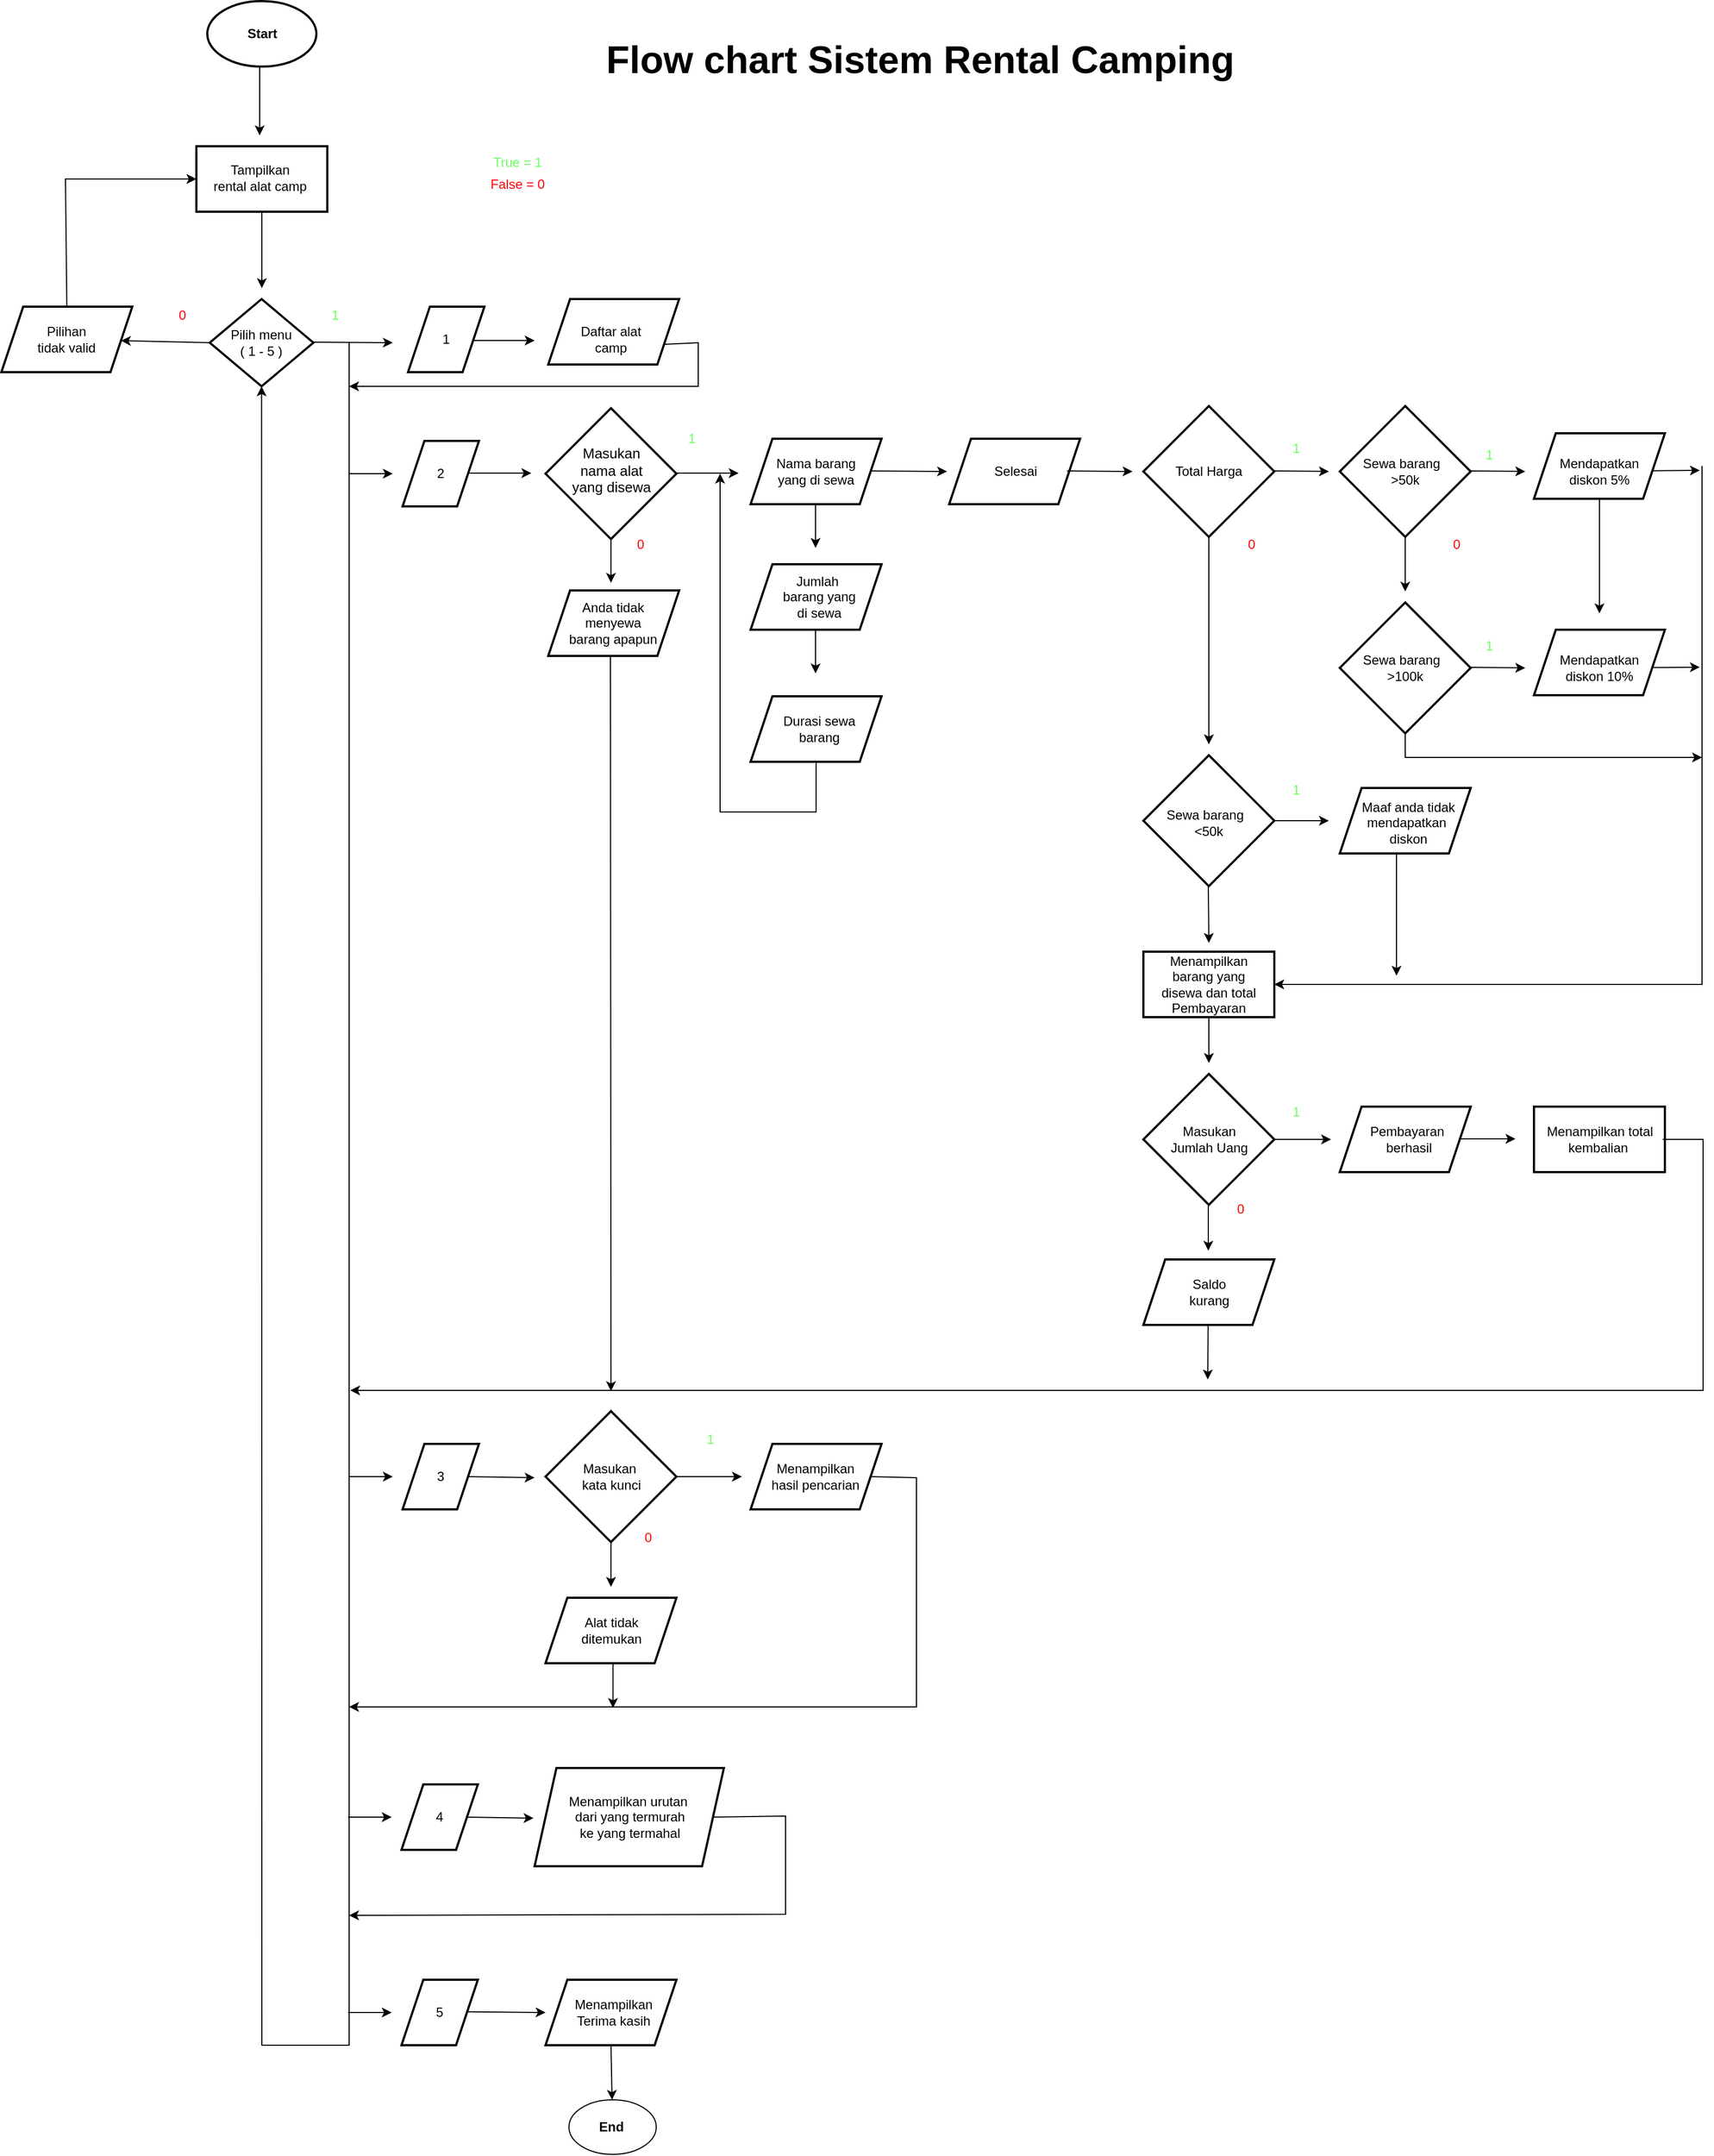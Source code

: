 <mxfile version="26.0.11">
  <diagram id="3gZGhLJM1-rLd-7y75xV" name="Halaman-1">
    <mxGraphModel dx="3176" dy="1968" grid="1" gridSize="10" guides="1" tooltips="1" connect="1" arrows="1" fold="1" page="1" pageScale="1" pageWidth="827" pageHeight="1169" math="0" shadow="0">
      <root>
        <mxCell id="0" />
        <mxCell id="1" parent="0" />
        <mxCell id="Obp_8akXt6wYcbRXopSG-116" value="" style="whiteSpace=wrap;html=1;strokeWidth=2;" parent="1" vertex="1">
          <mxGeometry x="220" y="180" width="120" height="60" as="geometry" />
        </mxCell>
        <mxCell id="Obp_8akXt6wYcbRXopSG-22" value="" style="shape=parallelogram;perimeter=parallelogramPerimeter;whiteSpace=wrap;html=1;fixedSize=1;strokeWidth=2;" parent="1" vertex="1">
          <mxGeometry x="41.25" y="327" width="120" height="60" as="geometry" />
        </mxCell>
        <mxCell id="Obp_8akXt6wYcbRXopSG-5" value="" style="strokeWidth=2;html=1;shape=mxgraph.flowchart.start_1;whiteSpace=wrap;" parent="1" vertex="1">
          <mxGeometry x="230" y="47" width="100" height="60" as="geometry" />
        </mxCell>
        <mxCell id="Obp_8akXt6wYcbRXopSG-9" value="Start" style="text;align=center;fontStyle=1;verticalAlign=middle;spacingLeft=3;spacingRight=3;strokeColor=none;rotatable=0;points=[[0,0.5],[1,0.5]];portConstraint=eastwest;html=1;" parent="1" vertex="1">
          <mxGeometry x="240" y="64" width="80" height="26" as="geometry" />
        </mxCell>
        <mxCell id="Obp_8akXt6wYcbRXopSG-3" value="Tampilkan rental alat camp" style="text;html=1;align=center;verticalAlign=middle;whiteSpace=wrap;rounded=0;" parent="1" vertex="1">
          <mxGeometry x="234" y="194" width="89" height="30" as="geometry" />
        </mxCell>
        <mxCell id="Obp_8akXt6wYcbRXopSG-13" value="Pilih menu&lt;div&gt;( 1 - 5 )&lt;/div&gt;" style="rhombus;whiteSpace=wrap;html=1;strokeWidth=2;" parent="1" vertex="1">
          <mxGeometry x="232.25" y="320" width="95" height="80" as="geometry" />
        </mxCell>
        <mxCell id="Obp_8akXt6wYcbRXopSG-21" value="Pilihan tidak valid" style="text;html=1;align=center;verticalAlign=middle;whiteSpace=wrap;rounded=0;" parent="1" vertex="1">
          <mxGeometry x="71.25" y="342" width="60" height="30" as="geometry" />
        </mxCell>
        <mxCell id="Obp_8akXt6wYcbRXopSG-24" value="" style="shape=parallelogram;perimeter=parallelogramPerimeter;whiteSpace=wrap;html=1;fixedSize=1;strokeWidth=2;" parent="1" vertex="1">
          <mxGeometry x="414" y="327" width="70" height="60" as="geometry" />
        </mxCell>
        <mxCell id="Obp_8akXt6wYcbRXopSG-25" value="" style="endArrow=classic;html=1;rounded=0;" parent="1" edge="1">
          <mxGeometry width="50" height="50" relative="1" as="geometry">
            <mxPoint x="280" y="240" as="sourcePoint" />
            <mxPoint x="280" y="310" as="targetPoint" />
          </mxGeometry>
        </mxCell>
        <mxCell id="Obp_8akXt6wYcbRXopSG-26" value="" style="endArrow=classic;html=1;rounded=0;exitX=1;exitY=0.5;exitDx=0;exitDy=0;" parent="1" edge="1">
          <mxGeometry width="50" height="50" relative="1" as="geometry">
            <mxPoint x="473" y="358" as="sourcePoint" />
            <mxPoint x="530" y="358" as="targetPoint" />
          </mxGeometry>
        </mxCell>
        <mxCell id="Obp_8akXt6wYcbRXopSG-27" value="" style="endArrow=classic;html=1;rounded=0;exitX=0;exitY=0.5;exitDx=0;exitDy=0;" parent="1" source="Obp_8akXt6wYcbRXopSG-13" target="Obp_8akXt6wYcbRXopSG-22" edge="1">
          <mxGeometry width="50" height="50" relative="1" as="geometry">
            <mxPoint x="320" y="280" as="sourcePoint" />
            <mxPoint x="370" y="230" as="targetPoint" />
          </mxGeometry>
        </mxCell>
        <mxCell id="Obp_8akXt6wYcbRXopSG-28" value="1" style="text;html=1;align=center;verticalAlign=middle;whiteSpace=wrap;rounded=0;" parent="1" vertex="1">
          <mxGeometry x="419" y="342" width="60" height="30" as="geometry" />
        </mxCell>
        <mxCell id="Obp_8akXt6wYcbRXopSG-30" value="" style="shape=parallelogram;perimeter=parallelogramPerimeter;whiteSpace=wrap;html=1;fixedSize=1;strokeWidth=2;" parent="1" vertex="1">
          <mxGeometry x="542.5" y="320" width="120" height="60" as="geometry" />
        </mxCell>
        <mxCell id="Obp_8akXt6wYcbRXopSG-33" value="Daftar alat camp" style="text;html=1;align=center;verticalAlign=middle;whiteSpace=wrap;rounded=0;" parent="1" vertex="1">
          <mxGeometry x="570" y="342" width="60" height="30" as="geometry" />
        </mxCell>
        <mxCell id="Obp_8akXt6wYcbRXopSG-34" value="" style="endArrow=classic;html=1;rounded=0;" parent="1" edge="1">
          <mxGeometry width="50" height="50" relative="1" as="geometry">
            <mxPoint x="360" y="480" as="sourcePoint" />
            <mxPoint x="400" y="480" as="targetPoint" />
            <Array as="points">
              <mxPoint x="360" y="480" />
            </Array>
          </mxGeometry>
        </mxCell>
        <mxCell id="Obp_8akXt6wYcbRXopSG-48" value="2" style="shape=parallelogram;perimeter=parallelogramPerimeter;whiteSpace=wrap;html=1;fixedSize=1;strokeWidth=2;" parent="1" vertex="1">
          <mxGeometry x="409" y="450" width="70" height="60" as="geometry" />
        </mxCell>
        <mxCell id="Obp_8akXt6wYcbRXopSG-50" value="" style="endArrow=classic;html=1;rounded=0;exitX=1;exitY=0.5;exitDx=0;exitDy=0;" parent="1" edge="1">
          <mxGeometry width="50" height="50" relative="1" as="geometry">
            <mxPoint x="470" y="479.5" as="sourcePoint" />
            <mxPoint x="527" y="479.5" as="targetPoint" />
          </mxGeometry>
        </mxCell>
        <mxCell id="Obp_8akXt6wYcbRXopSG-52" value="&lt;p&gt;&lt;br&gt;&lt;/p&gt;" style="strokeWidth=2;html=1;shape=mxgraph.flowchart.decision;whiteSpace=wrap;" parent="1" vertex="1">
          <mxGeometry x="540" y="420" width="120" height="120" as="geometry" />
        </mxCell>
        <mxCell id="Obp_8akXt6wYcbRXopSG-53" value="&lt;span style=&quot;font-size: 13px;&quot;&gt;Masukan nama alat yang disewa&lt;/span&gt;" style="text;html=1;align=center;verticalAlign=middle;whiteSpace=wrap;rounded=0;" parent="1" vertex="1">
          <mxGeometry x="557.5" y="472" width="85" height="10" as="geometry" />
        </mxCell>
        <mxCell id="Obp_8akXt6wYcbRXopSG-54" style="edgeStyle=none;rounded=0;orthogonalLoop=1;jettySize=auto;html=1;exitX=0.5;exitY=0;exitDx=0;exitDy=0;" parent="1" source="Obp_8akXt6wYcbRXopSG-53" target="Obp_8akXt6wYcbRXopSG-53" edge="1">
          <mxGeometry relative="1" as="geometry" />
        </mxCell>
        <mxCell id="Obp_8akXt6wYcbRXopSG-55" style="edgeStyle=none;rounded=0;orthogonalLoop=1;jettySize=auto;html=1;exitX=0.5;exitY=1;exitDx=0;exitDy=0;" parent="1" source="Obp_8akXt6wYcbRXopSG-53" target="Obp_8akXt6wYcbRXopSG-53" edge="1">
          <mxGeometry relative="1" as="geometry" />
        </mxCell>
        <mxCell id="Obp_8akXt6wYcbRXopSG-56" value="" style="shape=parallelogram;perimeter=parallelogramPerimeter;whiteSpace=wrap;html=1;fixedSize=1;strokeWidth=2;" parent="1" vertex="1">
          <mxGeometry x="542.5" y="587" width="120" height="60" as="geometry" />
        </mxCell>
        <mxCell id="Obp_8akXt6wYcbRXopSG-57" value="" style="endArrow=classic;html=1;rounded=0;exitX=1;exitY=0.5;exitDx=0;exitDy=0;" parent="1" edge="1">
          <mxGeometry width="50" height="50" relative="1" as="geometry">
            <mxPoint x="660" y="479.5" as="sourcePoint" />
            <mxPoint x="717" y="479.5" as="targetPoint" />
          </mxGeometry>
        </mxCell>
        <mxCell id="Obp_8akXt6wYcbRXopSG-58" value="Anda tidak menyewa barang apapun" style="text;html=1;align=center;verticalAlign=middle;whiteSpace=wrap;rounded=0;" parent="1" vertex="1">
          <mxGeometry x="556.5" y="602" width="90" height="30" as="geometry" />
        </mxCell>
        <mxCell id="Obp_8akXt6wYcbRXopSG-59" value="" style="shape=parallelogram;perimeter=parallelogramPerimeter;whiteSpace=wrap;html=1;fixedSize=1;strokeWidth=2;" parent="1" vertex="1">
          <mxGeometry x="728" y="448" width="120" height="60" as="geometry" />
        </mxCell>
        <mxCell id="Obp_8akXt6wYcbRXopSG-60" value="" style="shape=parallelogram;perimeter=parallelogramPerimeter;whiteSpace=wrap;html=1;fixedSize=1;strokeWidth=2;" parent="1" vertex="1">
          <mxGeometry x="728" y="563" width="120" height="60" as="geometry" />
        </mxCell>
        <mxCell id="Obp_8akXt6wYcbRXopSG-61" value="" style="shape=parallelogram;perimeter=parallelogramPerimeter;whiteSpace=wrap;html=1;fixedSize=1;strokeWidth=2;" parent="1" vertex="1">
          <mxGeometry x="728" y="684" width="120" height="60" as="geometry" />
        </mxCell>
        <mxCell id="Obp_8akXt6wYcbRXopSG-62" value="Nama barang yang di sewa" style="text;html=1;align=center;verticalAlign=middle;whiteSpace=wrap;rounded=0;" parent="1" vertex="1">
          <mxGeometry x="748" y="463" width="80" height="30" as="geometry" />
        </mxCell>
        <mxCell id="Obp_8akXt6wYcbRXopSG-64" value="Jumlah&amp;nbsp; barang yang di sewa" style="text;html=1;align=center;verticalAlign=middle;whiteSpace=wrap;rounded=0;" parent="1" vertex="1">
          <mxGeometry x="750.5" y="578" width="80" height="30" as="geometry" />
        </mxCell>
        <mxCell id="Obp_8akXt6wYcbRXopSG-65" value="Durasi sewa barang" style="text;html=1;align=center;verticalAlign=middle;whiteSpace=wrap;rounded=0;" parent="1" vertex="1">
          <mxGeometry x="750.5" y="699" width="80" height="30" as="geometry" />
        </mxCell>
        <mxCell id="Obp_8akXt6wYcbRXopSG-66" value="" style="endArrow=classic;html=1;rounded=0;exitX=0.5;exitY=1;exitDx=0;exitDy=0;exitPerimeter=0;" parent="1" source="Obp_8akXt6wYcbRXopSG-52" edge="1">
          <mxGeometry width="50" height="50" relative="1" as="geometry">
            <mxPoint x="670" y="489.5" as="sourcePoint" />
            <mxPoint x="600" y="580" as="targetPoint" />
          </mxGeometry>
        </mxCell>
        <mxCell id="Obp_8akXt6wYcbRXopSG-67" value="" style="endArrow=classic;html=1;rounded=0;exitX=0.5;exitY=1;exitDx=0;exitDy=0;exitPerimeter=0;" parent="1" edge="1">
          <mxGeometry width="50" height="50" relative="1" as="geometry">
            <mxPoint x="787.5" y="508" as="sourcePoint" />
            <mxPoint x="787.5" y="548" as="targetPoint" />
          </mxGeometry>
        </mxCell>
        <mxCell id="Obp_8akXt6wYcbRXopSG-68" value="" style="endArrow=classic;html=1;rounded=0;exitX=0.5;exitY=1;exitDx=0;exitDy=0;exitPerimeter=0;" parent="1" edge="1">
          <mxGeometry width="50" height="50" relative="1" as="geometry">
            <mxPoint x="787.5" y="623" as="sourcePoint" />
            <mxPoint x="787.5" y="663" as="targetPoint" />
          </mxGeometry>
        </mxCell>
        <mxCell id="Obp_8akXt6wYcbRXopSG-70" value="" style="shape=parallelogram;perimeter=parallelogramPerimeter;whiteSpace=wrap;html=1;fixedSize=1;strokeWidth=2;" parent="1" vertex="1">
          <mxGeometry x="910" y="448" width="120" height="60" as="geometry" />
        </mxCell>
        <mxCell id="Obp_8akXt6wYcbRXopSG-71" value="Selesai" style="text;html=1;align=center;verticalAlign=middle;whiteSpace=wrap;rounded=0;" parent="1" vertex="1">
          <mxGeometry x="926" y="463" width="90" height="30" as="geometry" />
        </mxCell>
        <mxCell id="Obp_8akXt6wYcbRXopSG-72" value="" style="endArrow=classic;html=1;rounded=0;exitX=1;exitY=0.5;exitDx=0;exitDy=0;" parent="1" edge="1">
          <mxGeometry width="50" height="50" relative="1" as="geometry">
            <mxPoint x="838" y="477.5" as="sourcePoint" />
            <mxPoint x="908" y="478" as="targetPoint" />
          </mxGeometry>
        </mxCell>
        <mxCell id="Obp_8akXt6wYcbRXopSG-73" value="&lt;p&gt;&lt;br&gt;&lt;/p&gt;" style="strokeWidth=2;html=1;shape=mxgraph.flowchart.decision;whiteSpace=wrap;" parent="1" vertex="1">
          <mxGeometry x="1088" y="418" width="120" height="120" as="geometry" />
        </mxCell>
        <mxCell id="Obp_8akXt6wYcbRXopSG-74" value="Total Harga" style="text;html=1;align=center;verticalAlign=middle;whiteSpace=wrap;rounded=0;" parent="1" vertex="1">
          <mxGeometry x="1103" y="463" width="90" height="30" as="geometry" />
        </mxCell>
        <mxCell id="Obp_8akXt6wYcbRXopSG-75" style="edgeStyle=none;rounded=0;orthogonalLoop=1;jettySize=auto;html=1;exitX=0.5;exitY=1;exitDx=0;exitDy=0;" parent="1" source="Obp_8akXt6wYcbRXopSG-74" target="Obp_8akXt6wYcbRXopSG-74" edge="1">
          <mxGeometry relative="1" as="geometry" />
        </mxCell>
        <mxCell id="Obp_8akXt6wYcbRXopSG-86" value="&lt;p&gt;&lt;br&gt;&lt;/p&gt;" style="strokeWidth=2;html=1;shape=mxgraph.flowchart.decision;whiteSpace=wrap;" parent="1" vertex="1">
          <mxGeometry x="1088" y="738" width="120" height="120" as="geometry" />
        </mxCell>
        <mxCell id="Obp_8akXt6wYcbRXopSG-87" value="&lt;p&gt;&lt;br&gt;&lt;/p&gt;" style="strokeWidth=2;html=1;shape=mxgraph.flowchart.decision;whiteSpace=wrap;" parent="1" vertex="1">
          <mxGeometry x="1268" y="418" width="120" height="120" as="geometry" />
        </mxCell>
        <mxCell id="Obp_8akXt6wYcbRXopSG-88" value="&lt;p&gt;&lt;br&gt;&lt;/p&gt;" style="strokeWidth=2;html=1;shape=mxgraph.flowchart.decision;whiteSpace=wrap;" parent="1" vertex="1">
          <mxGeometry x="1268" y="598" width="120" height="120" as="geometry" />
        </mxCell>
        <mxCell id="Obp_8akXt6wYcbRXopSG-89" value="" style="shape=parallelogram;perimeter=parallelogramPerimeter;whiteSpace=wrap;html=1;fixedSize=1;strokeWidth=2;" parent="1" vertex="1">
          <mxGeometry x="1446" y="443" width="120" height="60" as="geometry" />
        </mxCell>
        <mxCell id="Obp_8akXt6wYcbRXopSG-90" value="" style="shape=parallelogram;perimeter=parallelogramPerimeter;whiteSpace=wrap;html=1;fixedSize=1;strokeWidth=2;" parent="1" vertex="1">
          <mxGeometry x="1446" y="623" width="120" height="60" as="geometry" />
        </mxCell>
        <mxCell id="Obp_8akXt6wYcbRXopSG-92" value="Sewa barang&amp;nbsp;&amp;nbsp;&lt;div&gt;&amp;gt;50k&lt;/div&gt;" style="text;html=1;align=center;verticalAlign=middle;whiteSpace=wrap;rounded=0;" parent="1" vertex="1">
          <mxGeometry x="1283" y="463" width="90" height="30" as="geometry" />
        </mxCell>
        <mxCell id="Obp_8akXt6wYcbRXopSG-93" value="Sewa barang&amp;nbsp;&amp;nbsp;&lt;div&gt;&amp;gt;100k&lt;/div&gt;" style="text;html=1;align=center;verticalAlign=middle;whiteSpace=wrap;rounded=0;" parent="1" vertex="1">
          <mxGeometry x="1283" y="643" width="90" height="30" as="geometry" />
        </mxCell>
        <mxCell id="Obp_8akXt6wYcbRXopSG-94" value="Mendapatkan diskon 5%" style="text;html=1;align=center;verticalAlign=middle;whiteSpace=wrap;rounded=0;" parent="1" vertex="1">
          <mxGeometry x="1461" y="463" width="90" height="30" as="geometry" />
        </mxCell>
        <mxCell id="Obp_8akXt6wYcbRXopSG-95" value="Mendapatkan diskon 10%" style="text;html=1;align=center;verticalAlign=middle;whiteSpace=wrap;rounded=0;" parent="1" vertex="1">
          <mxGeometry x="1461" y="643" width="90" height="30" as="geometry" />
        </mxCell>
        <mxCell id="Obp_8akXt6wYcbRXopSG-96" value="Sewa barang&amp;nbsp;&amp;nbsp;&lt;div&gt;&amp;lt;50k&lt;/div&gt;" style="text;html=1;align=center;verticalAlign=middle;whiteSpace=wrap;rounded=0;" parent="1" vertex="1">
          <mxGeometry x="1103" y="785" width="90" height="30" as="geometry" />
        </mxCell>
        <mxCell id="Obp_8akXt6wYcbRXopSG-97" value="" style="shape=parallelogram;perimeter=parallelogramPerimeter;whiteSpace=wrap;html=1;fixedSize=1;strokeWidth=2;" parent="1" vertex="1">
          <mxGeometry x="1268" y="768" width="120" height="60" as="geometry" />
        </mxCell>
        <mxCell id="Obp_8akXt6wYcbRXopSG-98" value="Maaf anda tidak&lt;div&gt;mendapatkan&amp;nbsp;&lt;/div&gt;&lt;div&gt;diskon&lt;/div&gt;" style="text;html=1;align=center;verticalAlign=middle;whiteSpace=wrap;rounded=0;" parent="1" vertex="1">
          <mxGeometry x="1286" y="785" width="90" height="30" as="geometry" />
        </mxCell>
        <mxCell id="Obp_8akXt6wYcbRXopSG-99" value="" style="endArrow=classic;html=1;rounded=0;exitX=1;exitY=0.5;exitDx=0;exitDy=0;" parent="1" edge="1">
          <mxGeometry width="50" height="50" relative="1" as="geometry">
            <mxPoint x="1018" y="477.5" as="sourcePoint" />
            <mxPoint x="1078" y="478" as="targetPoint" />
          </mxGeometry>
        </mxCell>
        <mxCell id="Obp_8akXt6wYcbRXopSG-100" value="" style="endArrow=classic;html=1;rounded=0;exitX=0.5;exitY=1;exitDx=0;exitDy=0;exitPerimeter=0;" parent="1" source="Obp_8akXt6wYcbRXopSG-73" edge="1">
          <mxGeometry width="50" height="50" relative="1" as="geometry">
            <mxPoint x="1028" y="487.5" as="sourcePoint" />
            <mxPoint x="1148" y="728" as="targetPoint" />
          </mxGeometry>
        </mxCell>
        <mxCell id="Obp_8akXt6wYcbRXopSG-101" value="" style="endArrow=classic;html=1;rounded=0;exitX=1;exitY=0.5;exitDx=0;exitDy=0;" parent="1" edge="1">
          <mxGeometry width="50" height="50" relative="1" as="geometry">
            <mxPoint x="1208" y="477.5" as="sourcePoint" />
            <mxPoint x="1258" y="478" as="targetPoint" />
          </mxGeometry>
        </mxCell>
        <mxCell id="Obp_8akXt6wYcbRXopSG-102" value="" style="endArrow=classic;html=1;rounded=0;exitX=1;exitY=0.5;exitDx=0;exitDy=0;" parent="1" edge="1">
          <mxGeometry width="50" height="50" relative="1" as="geometry">
            <mxPoint x="1388" y="477.5" as="sourcePoint" />
            <mxPoint x="1438" y="478" as="targetPoint" />
          </mxGeometry>
        </mxCell>
        <mxCell id="Obp_8akXt6wYcbRXopSG-103" value="" style="endArrow=classic;html=1;rounded=0;exitX=1;exitY=0.5;exitDx=0;exitDy=0;" parent="1" edge="1">
          <mxGeometry width="50" height="50" relative="1" as="geometry">
            <mxPoint x="1388" y="657.5" as="sourcePoint" />
            <mxPoint x="1438" y="658" as="targetPoint" />
          </mxGeometry>
        </mxCell>
        <mxCell id="Obp_8akXt6wYcbRXopSG-104" value="" style="endArrow=classic;html=1;rounded=0;exitX=0.5;exitY=1;exitDx=0;exitDy=0;exitPerimeter=0;" parent="1" source="Obp_8akXt6wYcbRXopSG-87" edge="1">
          <mxGeometry width="50" height="50" relative="1" as="geometry">
            <mxPoint x="1158" y="548" as="sourcePoint" />
            <mxPoint x="1328" y="588" as="targetPoint" />
            <Array as="points" />
          </mxGeometry>
        </mxCell>
        <mxCell id="Obp_8akXt6wYcbRXopSG-106" value="" style="edgeStyle=none;orthogonalLoop=1;jettySize=auto;html=1;rounded=0;exitX=0.5;exitY=1;exitDx=0;exitDy=0;" parent="1" source="Obp_8akXt6wYcbRXopSG-89" edge="1">
          <mxGeometry width="100" relative="1" as="geometry">
            <mxPoint x="1506" y="508" as="sourcePoint" />
            <mxPoint x="1506" y="608" as="targetPoint" />
            <Array as="points">
              <mxPoint x="1506" y="560" />
            </Array>
          </mxGeometry>
        </mxCell>
        <mxCell id="Obp_8akXt6wYcbRXopSG-112" value="" style="endArrow=classic;html=1;rounded=0;exitX=0.5;exitY=1;exitDx=0;exitDy=0;exitPerimeter=0;" parent="1" edge="1">
          <mxGeometry width="50" height="50" relative="1" as="geometry">
            <mxPoint x="1147.5" y="858" as="sourcePoint" />
            <mxPoint x="1148" y="910" as="targetPoint" />
          </mxGeometry>
        </mxCell>
        <mxCell id="Obp_8akXt6wYcbRXopSG-114" value="" style="endArrow=classic;html=1;rounded=0;exitX=1;exitY=0.5;exitDx=0;exitDy=0;exitPerimeter=0;" parent="1" source="Obp_8akXt6wYcbRXopSG-86" edge="1">
          <mxGeometry width="50" height="50" relative="1" as="geometry">
            <mxPoint x="1338" y="548" as="sourcePoint" />
            <mxPoint x="1258" y="798" as="targetPoint" />
            <Array as="points" />
          </mxGeometry>
        </mxCell>
        <mxCell id="Obp_8akXt6wYcbRXopSG-115" value="" style="whiteSpace=wrap;html=1;strokeWidth=2;" parent="1" vertex="1">
          <mxGeometry x="1088" y="918" width="120" height="60" as="geometry" />
        </mxCell>
        <mxCell id="Obp_8akXt6wYcbRXopSG-117" value="" style="endArrow=classic;html=1;rounded=0;" parent="1" edge="1">
          <mxGeometry width="50" height="50" relative="1" as="geometry">
            <mxPoint x="278" y="107" as="sourcePoint" />
            <mxPoint x="278" y="170" as="targetPoint" />
          </mxGeometry>
        </mxCell>
        <mxCell id="Obp_8akXt6wYcbRXopSG-118" value="" style="endArrow=classic;html=1;rounded=0;" parent="1" edge="1">
          <mxGeometry width="50" height="50" relative="1" as="geometry">
            <mxPoint x="327.25" y="359.5" as="sourcePoint" />
            <mxPoint x="400" y="360" as="targetPoint" />
            <Array as="points">
              <mxPoint x="327.25" y="359.5" />
            </Array>
          </mxGeometry>
        </mxCell>
        <mxCell id="Obp_8akXt6wYcbRXopSG-119" value="Menampilkan barang yang disewa dan total Pembayaran" style="text;html=1;align=center;verticalAlign=middle;whiteSpace=wrap;rounded=0;" parent="1" vertex="1">
          <mxGeometry x="1103" y="933" width="90" height="30" as="geometry" />
        </mxCell>
        <mxCell id="Obp_8akXt6wYcbRXopSG-122" value="&lt;p&gt;&lt;br&gt;&lt;/p&gt;" style="strokeWidth=2;html=1;shape=mxgraph.flowchart.decision;whiteSpace=wrap;" parent="1" vertex="1">
          <mxGeometry x="1088" y="1030" width="120" height="120" as="geometry" />
        </mxCell>
        <mxCell id="Obp_8akXt6wYcbRXopSG-125" value="" style="shape=parallelogram;perimeter=parallelogramPerimeter;whiteSpace=wrap;html=1;fixedSize=1;strokeWidth=2;" parent="1" vertex="1">
          <mxGeometry x="1268" y="1060" width="120" height="60" as="geometry" />
        </mxCell>
        <mxCell id="Obp_8akXt6wYcbRXopSG-126" value="" style="shape=parallelogram;perimeter=parallelogramPerimeter;whiteSpace=wrap;html=1;fixedSize=1;strokeWidth=2;" parent="1" vertex="1">
          <mxGeometry x="1088" y="1200" width="120" height="60" as="geometry" />
        </mxCell>
        <mxCell id="Obp_8akXt6wYcbRXopSG-128" value="Masukan&lt;div&gt;Jumlah&amp;nbsp;&lt;span style=&quot;background-color: transparent; color: light-dark(rgb(0, 0, 0), rgb(255, 255, 255));&quot;&gt;Uang&lt;/span&gt;&lt;/div&gt;" style="text;html=1;align=center;verticalAlign=middle;resizable=0;points=[];autosize=1;strokeColor=none;fillColor=none;" parent="1" vertex="1">
          <mxGeometry x="1103" y="1070" width="90" height="40" as="geometry" />
        </mxCell>
        <mxCell id="Obp_8akXt6wYcbRXopSG-129" value="Saldo&lt;div&gt;kurang&lt;/div&gt;" style="text;html=1;align=center;verticalAlign=middle;resizable=0;points=[];autosize=1;strokeColor=none;fillColor=none;" parent="1" vertex="1">
          <mxGeometry x="1118" y="1210" width="60" height="40" as="geometry" />
        </mxCell>
        <mxCell id="Obp_8akXt6wYcbRXopSG-130" value="Pembayaran&amp;nbsp;&lt;div&gt;berhasil&lt;/div&gt;" style="text;html=1;align=center;verticalAlign=middle;resizable=0;points=[];autosize=1;strokeColor=none;fillColor=none;" parent="1" vertex="1">
          <mxGeometry x="1286" y="1070" width="90" height="40" as="geometry" />
        </mxCell>
        <mxCell id="Obp_8akXt6wYcbRXopSG-132" value="" style="edgeStyle=none;orthogonalLoop=1;jettySize=auto;html=1;rounded=0;exitX=0.5;exitY=1;exitDx=0;exitDy=0;" parent="1" source="Obp_8akXt6wYcbRXopSG-115" edge="1">
          <mxGeometry width="100" relative="1" as="geometry">
            <mxPoint x="1220" y="990" as="sourcePoint" />
            <mxPoint x="1148" y="1020" as="targetPoint" />
            <Array as="points" />
          </mxGeometry>
        </mxCell>
        <mxCell id="Obp_8akXt6wYcbRXopSG-133" value="" style="edgeStyle=none;orthogonalLoop=1;jettySize=auto;html=1;rounded=0;exitX=0.5;exitY=1;exitDx=0;exitDy=0;" parent="1" edge="1">
          <mxGeometry width="100" relative="1" as="geometry">
            <mxPoint x="1147.5" y="1150" as="sourcePoint" />
            <mxPoint x="1147.5" y="1192" as="targetPoint" />
            <Array as="points" />
          </mxGeometry>
        </mxCell>
        <mxCell id="Obp_8akXt6wYcbRXopSG-134" value="" style="edgeStyle=none;orthogonalLoop=1;jettySize=auto;html=1;rounded=0;exitX=1;exitY=0.5;exitDx=0;exitDy=0;exitPerimeter=0;" parent="1" source="Obp_8akXt6wYcbRXopSG-122" edge="1">
          <mxGeometry width="100" relative="1" as="geometry">
            <mxPoint x="1190" y="1010" as="sourcePoint" />
            <mxPoint x="1260" y="1090" as="targetPoint" />
            <Array as="points" />
          </mxGeometry>
        </mxCell>
        <mxCell id="Obp_8akXt6wYcbRXopSG-136" value="" style="whiteSpace=wrap;html=1;strokeWidth=2;" parent="1" vertex="1">
          <mxGeometry x="1446" y="1060" width="120" height="60" as="geometry" />
        </mxCell>
        <mxCell id="Obp_8akXt6wYcbRXopSG-137" value="Menampilkan total&lt;div&gt;kembalian&amp;nbsp;&lt;/div&gt;" style="text;html=1;align=center;verticalAlign=middle;resizable=0;points=[];autosize=1;strokeColor=none;fillColor=none;" parent="1" vertex="1">
          <mxGeometry x="1446" y="1070" width="120" height="40" as="geometry" />
        </mxCell>
        <mxCell id="Obp_8akXt6wYcbRXopSG-138" value="" style="edgeStyle=none;orthogonalLoop=1;jettySize=auto;html=1;rounded=0;exitX=1;exitY=0.5;exitDx=0;exitDy=0;exitPerimeter=0;" parent="1" edge="1">
          <mxGeometry width="100" relative="1" as="geometry">
            <mxPoint x="1377" y="1089.5" as="sourcePoint" />
            <mxPoint x="1429" y="1089.5" as="targetPoint" />
            <Array as="points" />
          </mxGeometry>
        </mxCell>
        <mxCell id="Obp_8akXt6wYcbRXopSG-140" value="" style="endArrow=none;html=1;rounded=0;" parent="1" edge="1">
          <mxGeometry width="50" height="50" relative="1" as="geometry">
            <mxPoint x="360" y="1920" as="sourcePoint" />
            <mxPoint x="360" y="360" as="targetPoint" />
          </mxGeometry>
        </mxCell>
        <mxCell id="Obp_8akXt6wYcbRXopSG-142" value="" style="endArrow=classic;html=1;rounded=0;exitX=1;exitY=0.75;exitDx=0;exitDy=0;" parent="1" source="Obp_8akXt6wYcbRXopSG-30" edge="1">
          <mxGeometry width="50" height="50" relative="1" as="geometry">
            <mxPoint x="653" y="350" as="sourcePoint" />
            <mxPoint x="360" y="400" as="targetPoint" />
            <Array as="points">
              <mxPoint x="680" y="360" />
              <mxPoint x="680" y="400" />
            </Array>
          </mxGeometry>
        </mxCell>
        <mxCell id="Obp_8akXt6wYcbRXopSG-143" value="" style="edgeStyle=none;orthogonalLoop=1;jettySize=auto;html=1;rounded=0;exitX=0.5;exitY=1;exitDx=0;exitDy=0;" parent="1" source="Obp_8akXt6wYcbRXopSG-61" edge="1">
          <mxGeometry width="100" relative="1" as="geometry">
            <mxPoint x="450" y="690" as="sourcePoint" />
            <mxPoint x="700" y="480" as="targetPoint" />
            <Array as="points">
              <mxPoint x="788" y="790" />
              <mxPoint x="700" y="790" />
            </Array>
          </mxGeometry>
        </mxCell>
        <mxCell id="Obp_8akXt6wYcbRXopSG-144" value="" style="edgeStyle=none;orthogonalLoop=1;jettySize=auto;html=1;rounded=0;exitX=0.5;exitY=1;exitDx=0;exitDy=0;exitPerimeter=0;" parent="1" source="Obp_8akXt6wYcbRXopSG-88" edge="1">
          <mxGeometry width="100" relative="1" as="geometry">
            <mxPoint x="1373" y="729" as="sourcePoint" />
            <mxPoint x="1600" y="740" as="targetPoint" />
            <Array as="points">
              <mxPoint x="1328" y="740" />
              <mxPoint x="1420" y="740" />
            </Array>
          </mxGeometry>
        </mxCell>
        <mxCell id="Obp_8akXt6wYcbRXopSG-145" value="" style="edgeStyle=none;orthogonalLoop=1;jettySize=auto;html=1;rounded=0;" parent="1" edge="1">
          <mxGeometry width="100" relative="1" as="geometry">
            <mxPoint x="1554" y="477.33" as="sourcePoint" />
            <mxPoint x="1598" y="477" as="targetPoint" />
            <Array as="points" />
          </mxGeometry>
        </mxCell>
        <mxCell id="Obp_8akXt6wYcbRXopSG-146" value="" style="edgeStyle=none;orthogonalLoop=1;jettySize=auto;html=1;rounded=0;exitX=0.5;exitY=1;exitDx=0;exitDy=0;entryX=1;entryY=0.5;entryDx=0;entryDy=0;" parent="1" target="Obp_8akXt6wYcbRXopSG-115" edge="1">
          <mxGeometry width="100" relative="1" as="geometry">
            <mxPoint x="1600" y="473" as="sourcePoint" />
            <mxPoint x="1160" y="880" as="targetPoint" />
            <Array as="points">
              <mxPoint x="1600" y="530" />
              <mxPoint x="1600" y="948" />
            </Array>
          </mxGeometry>
        </mxCell>
        <mxCell id="Obp_8akXt6wYcbRXopSG-147" value="" style="edgeStyle=none;orthogonalLoop=1;jettySize=auto;html=1;rounded=0;" parent="1" edge="1">
          <mxGeometry width="100" relative="1" as="geometry">
            <mxPoint x="1554" y="657.66" as="sourcePoint" />
            <mxPoint x="1598" y="657.33" as="targetPoint" />
            <Array as="points" />
          </mxGeometry>
        </mxCell>
        <mxCell id="Obp_8akXt6wYcbRXopSG-149" value="" style="endArrow=classic;html=1;rounded=0;exitX=0.5;exitY=1;exitDx=0;exitDy=0;exitPerimeter=0;" parent="1" edge="1">
          <mxGeometry width="50" height="50" relative="1" as="geometry">
            <mxPoint x="1320" y="828" as="sourcePoint" />
            <mxPoint x="1320" y="940" as="targetPoint" />
            <Array as="points" />
          </mxGeometry>
        </mxCell>
        <mxCell id="Obp_8akXt6wYcbRXopSG-150" value="" style="edgeStyle=none;orthogonalLoop=1;jettySize=auto;html=1;rounded=0;exitX=0.5;exitY=1;exitDx=0;exitDy=0;" parent="1" edge="1">
          <mxGeometry width="100" relative="1" as="geometry">
            <mxPoint x="1147.33" y="1260" as="sourcePoint" />
            <mxPoint x="1147" y="1310" as="targetPoint" />
            <Array as="points" />
          </mxGeometry>
        </mxCell>
        <mxCell id="Obp_8akXt6wYcbRXopSG-151" value="" style="edgeStyle=none;orthogonalLoop=1;jettySize=auto;html=1;rounded=0;" parent="1" edge="1">
          <mxGeometry width="100" relative="1" as="geometry">
            <mxPoint x="1564" y="1090" as="sourcePoint" />
            <mxPoint x="361" y="1320" as="targetPoint" />
            <Array as="points">
              <mxPoint x="1601" y="1090" />
              <mxPoint x="1601" y="1320" />
              <mxPoint x="1561" y="1320" />
            </Array>
          </mxGeometry>
        </mxCell>
        <mxCell id="Obp_8akXt6wYcbRXopSG-152" value="" style="endArrow=classic;html=1;rounded=0;" parent="1" edge="1">
          <mxGeometry width="50" height="50" relative="1" as="geometry">
            <mxPoint x="360" y="1399" as="sourcePoint" />
            <mxPoint x="400" y="1399" as="targetPoint" />
            <Array as="points">
              <mxPoint x="360" y="1399" />
            </Array>
          </mxGeometry>
        </mxCell>
        <mxCell id="Obp_8akXt6wYcbRXopSG-153" value="3" style="shape=parallelogram;perimeter=parallelogramPerimeter;whiteSpace=wrap;html=1;fixedSize=1;strokeWidth=2;" parent="1" vertex="1">
          <mxGeometry x="409" y="1369" width="70" height="60" as="geometry" />
        </mxCell>
        <mxCell id="Obp_8akXt6wYcbRXopSG-155" value="&lt;p&gt;&lt;br&gt;&lt;/p&gt;" style="strokeWidth=2;html=1;shape=mxgraph.flowchart.decision;whiteSpace=wrap;" parent="1" vertex="1">
          <mxGeometry x="540" y="1339" width="120" height="120" as="geometry" />
        </mxCell>
        <mxCell id="Obp_8akXt6wYcbRXopSG-156" value="" style="shape=parallelogram;perimeter=parallelogramPerimeter;whiteSpace=wrap;html=1;fixedSize=1;strokeWidth=2;" parent="1" vertex="1">
          <mxGeometry x="728" y="1369" width="120" height="60" as="geometry" />
        </mxCell>
        <mxCell id="Obp_8akXt6wYcbRXopSG-157" value="" style="shape=parallelogram;perimeter=parallelogramPerimeter;whiteSpace=wrap;html=1;fixedSize=1;strokeWidth=2;" parent="1" vertex="1">
          <mxGeometry x="540" y="1510" width="120" height="60" as="geometry" />
        </mxCell>
        <mxCell id="Obp_8akXt6wYcbRXopSG-158" value="Masukan&amp;nbsp;&lt;div&gt;kata kunci&lt;/div&gt;" style="text;html=1;align=center;verticalAlign=middle;resizable=0;points=[];autosize=1;strokeColor=none;fillColor=none;" parent="1" vertex="1">
          <mxGeometry x="560" y="1379" width="80" height="40" as="geometry" />
        </mxCell>
        <mxCell id="Obp_8akXt6wYcbRXopSG-159" value="Menampilkan&lt;div&gt;hasil pencarian&lt;/div&gt;" style="text;html=1;align=center;verticalAlign=middle;resizable=0;points=[];autosize=1;strokeColor=none;fillColor=none;" parent="1" vertex="1">
          <mxGeometry x="736.5" y="1379" width="100" height="40" as="geometry" />
        </mxCell>
        <mxCell id="Obp_8akXt6wYcbRXopSG-160" value="Alat tidak&lt;div&gt;ditemukan&lt;/div&gt;" style="text;html=1;align=center;verticalAlign=middle;resizable=0;points=[];autosize=1;strokeColor=none;fillColor=none;" parent="1" vertex="1">
          <mxGeometry x="560" y="1520" width="80" height="40" as="geometry" />
        </mxCell>
        <mxCell id="Obp_8akXt6wYcbRXopSG-161" value="" style="edgeStyle=none;orthogonalLoop=1;jettySize=auto;html=1;rounded=0;exitX=1;exitY=0.5;exitDx=0;exitDy=0;" parent="1" source="Obp_8akXt6wYcbRXopSG-153" edge="1">
          <mxGeometry width="100" relative="1" as="geometry">
            <mxPoint x="420" y="1530" as="sourcePoint" />
            <mxPoint x="530" y="1400" as="targetPoint" />
            <Array as="points" />
          </mxGeometry>
        </mxCell>
        <mxCell id="Obp_8akXt6wYcbRXopSG-162" value="" style="edgeStyle=none;orthogonalLoop=1;jettySize=auto;html=1;rounded=0;exitX=1;exitY=0.5;exitDx=0;exitDy=0;exitPerimeter=0;" parent="1" source="Obp_8akXt6wYcbRXopSG-155" edge="1">
          <mxGeometry width="100" relative="1" as="geometry">
            <mxPoint x="620" y="1430" as="sourcePoint" />
            <mxPoint x="720" y="1399" as="targetPoint" />
            <Array as="points" />
          </mxGeometry>
        </mxCell>
        <mxCell id="Obp_8akXt6wYcbRXopSG-163" value="" style="edgeStyle=none;orthogonalLoop=1;jettySize=auto;html=1;rounded=0;exitX=0.5;exitY=1;exitDx=0;exitDy=0;exitPerimeter=0;" parent="1" source="Obp_8akXt6wYcbRXopSG-155" edge="1">
          <mxGeometry width="100" relative="1" as="geometry">
            <mxPoint x="640" y="1500" as="sourcePoint" />
            <mxPoint x="600" y="1500" as="targetPoint" />
            <Array as="points" />
          </mxGeometry>
        </mxCell>
        <mxCell id="Obp_8akXt6wYcbRXopSG-164" value="" style="edgeStyle=none;orthogonalLoop=1;jettySize=auto;html=1;rounded=0;exitX=0.5;exitY=1;exitDx=0;exitDy=0;exitPerimeter=0;" parent="1" edge="1">
          <mxGeometry width="100" relative="1" as="geometry">
            <mxPoint x="601.83" y="1570" as="sourcePoint" />
            <mxPoint x="601.83" y="1611" as="targetPoint" />
            <Array as="points" />
          </mxGeometry>
        </mxCell>
        <mxCell id="Obp_8akXt6wYcbRXopSG-165" value="" style="edgeStyle=none;orthogonalLoop=1;jettySize=auto;html=1;rounded=0;exitX=1;exitY=0.5;exitDx=0;exitDy=0;" parent="1" source="Obp_8akXt6wYcbRXopSG-156" edge="1">
          <mxGeometry width="100" relative="1" as="geometry">
            <mxPoint x="890" y="1390" as="sourcePoint" />
            <mxPoint x="360" y="1610" as="targetPoint" />
            <Array as="points">
              <mxPoint x="880" y="1400" />
              <mxPoint x="880" y="1610" />
            </Array>
          </mxGeometry>
        </mxCell>
        <mxCell id="Obp_8akXt6wYcbRXopSG-166" value="" style="endArrow=classic;html=1;rounded=0;" parent="1" edge="1">
          <mxGeometry width="50" height="50" relative="1" as="geometry">
            <mxPoint x="359" y="1711" as="sourcePoint" />
            <mxPoint x="399" y="1711" as="targetPoint" />
            <Array as="points">
              <mxPoint x="359" y="1711" />
            </Array>
          </mxGeometry>
        </mxCell>
        <mxCell id="Obp_8akXt6wYcbRXopSG-167" value="4" style="shape=parallelogram;perimeter=parallelogramPerimeter;whiteSpace=wrap;html=1;fixedSize=1;strokeWidth=2;" parent="1" vertex="1">
          <mxGeometry x="408" y="1681" width="70" height="60" as="geometry" />
        </mxCell>
        <mxCell id="Obp_8akXt6wYcbRXopSG-168" value="" style="edgeStyle=none;orthogonalLoop=1;jettySize=auto;html=1;rounded=0;exitX=1;exitY=0.5;exitDx=0;exitDy=0;" parent="1" source="Obp_8akXt6wYcbRXopSG-167" edge="1">
          <mxGeometry width="100" relative="1" as="geometry">
            <mxPoint x="419" y="1842" as="sourcePoint" />
            <mxPoint x="529" y="1712" as="targetPoint" />
            <Array as="points" />
          </mxGeometry>
        </mxCell>
        <mxCell id="Obp_8akXt6wYcbRXopSG-170" value="" style="shape=parallelogram;perimeter=parallelogramPerimeter;whiteSpace=wrap;html=1;fixedSize=1;strokeWidth=2;" parent="1" vertex="1">
          <mxGeometry x="530" y="1666" width="173.5" height="90" as="geometry" />
        </mxCell>
        <mxCell id="Obp_8akXt6wYcbRXopSG-171" value="Menampilkan urutan&amp;nbsp;&lt;div&gt;dari yang termurah&lt;/div&gt;&lt;div&gt;ke yang termahal&lt;/div&gt;" style="text;html=1;align=center;verticalAlign=middle;resizable=0;points=[];autosize=1;strokeColor=none;fillColor=none;" parent="1" vertex="1">
          <mxGeometry x="546.75" y="1681" width="140" height="60" as="geometry" />
        </mxCell>
        <mxCell id="Obp_8akXt6wYcbRXopSG-172" value="" style="endArrow=classic;html=1;rounded=0;" parent="1" edge="1">
          <mxGeometry width="50" height="50" relative="1" as="geometry">
            <mxPoint x="359" y="1890" as="sourcePoint" />
            <mxPoint x="399" y="1890" as="targetPoint" />
            <Array as="points">
              <mxPoint x="359" y="1890" />
            </Array>
          </mxGeometry>
        </mxCell>
        <mxCell id="Obp_8akXt6wYcbRXopSG-173" value="5" style="shape=parallelogram;perimeter=parallelogramPerimeter;whiteSpace=wrap;html=1;fixedSize=1;strokeWidth=2;" parent="1" vertex="1">
          <mxGeometry x="408" y="1860" width="70" height="60" as="geometry" />
        </mxCell>
        <mxCell id="Obp_8akXt6wYcbRXopSG-174" value="" style="edgeStyle=none;orthogonalLoop=1;jettySize=auto;html=1;rounded=0;exitX=1;exitY=0.5;exitDx=0;exitDy=0;" parent="1" source="Obp_8akXt6wYcbRXopSG-170" edge="1">
          <mxGeometry width="100" relative="1" as="geometry">
            <mxPoint x="838" y="1590" as="sourcePoint" />
            <mxPoint x="360" y="1801" as="targetPoint" />
            <Array as="points">
              <mxPoint x="760" y="1710" />
              <mxPoint x="760" y="1800" />
            </Array>
          </mxGeometry>
        </mxCell>
        <mxCell id="Obp_8akXt6wYcbRXopSG-175" value="" style="shape=parallelogram;perimeter=parallelogramPerimeter;whiteSpace=wrap;html=1;fixedSize=1;strokeWidth=2;" parent="1" vertex="1">
          <mxGeometry x="540" y="1860" width="120" height="60" as="geometry" />
        </mxCell>
        <mxCell id="Obp_8akXt6wYcbRXopSG-186" value="" style="edgeStyle=none;rounded=0;orthogonalLoop=1;jettySize=auto;html=1;" parent="1" target="Obp_8akXt6wYcbRXopSG-185" edge="1">
          <mxGeometry relative="1" as="geometry">
            <mxPoint x="600" y="1920" as="sourcePoint" />
          </mxGeometry>
        </mxCell>
        <mxCell id="Obp_8akXt6wYcbRXopSG-176" value="Menampilkan&lt;div&gt;Terima kasih&lt;/div&gt;" style="text;html=1;align=center;verticalAlign=middle;resizable=0;points=[];autosize=1;strokeColor=none;fillColor=none;" parent="1" vertex="1">
          <mxGeometry x="556.5" y="1870" width="90" height="40" as="geometry" />
        </mxCell>
        <mxCell id="Obp_8akXt6wYcbRXopSG-177" value="" style="edgeStyle=none;orthogonalLoop=1;jettySize=auto;html=1;rounded=0;exitX=1;exitY=0.5;exitDx=0;exitDy=0;" parent="1" edge="1">
          <mxGeometry width="100" relative="1" as="geometry">
            <mxPoint x="469" y="1889.33" as="sourcePoint" />
            <mxPoint x="540" y="1890" as="targetPoint" />
            <Array as="points" />
          </mxGeometry>
        </mxCell>
        <mxCell id="Obp_8akXt6wYcbRXopSG-181" value="" style="edgeStyle=none;orthogonalLoop=1;jettySize=auto;html=1;rounded=0;entryX=0.5;entryY=1;entryDx=0;entryDy=0;" parent="1" target="Obp_8akXt6wYcbRXopSG-13" edge="1">
          <mxGeometry width="100" relative="1" as="geometry">
            <mxPoint x="360" y="1890" as="sourcePoint" />
            <mxPoint x="200" y="1760" as="targetPoint" />
            <Array as="points">
              <mxPoint x="360" y="1920" />
              <mxPoint x="320" y="1920" />
              <mxPoint x="280" y="1920" />
            </Array>
          </mxGeometry>
        </mxCell>
        <mxCell id="Obp_8akXt6wYcbRXopSG-185" value="" style="ellipse;whiteSpace=wrap;html=1;" parent="1" vertex="1">
          <mxGeometry x="561.5" y="1970" width="80" height="50" as="geometry" />
        </mxCell>
        <mxCell id="Obp_8akXt6wYcbRXopSG-187" value="End" style="text;align=center;fontStyle=1;verticalAlign=middle;spacingLeft=3;spacingRight=3;strokeColor=none;rotatable=0;points=[[0,0.5],[1,0.5]];portConstraint=eastwest;html=1;" parent="1" vertex="1">
          <mxGeometry x="560" y="1982" width="80" height="26" as="geometry" />
        </mxCell>
        <mxCell id="Obp_8akXt6wYcbRXopSG-188" value="" style="endArrow=classic;html=1;rounded=0;exitX=0.5;exitY=0;exitDx=0;exitDy=0;entryX=0;entryY=0.5;entryDx=0;entryDy=0;" parent="1" source="Obp_8akXt6wYcbRXopSG-22" target="Obp_8akXt6wYcbRXopSG-116" edge="1">
          <mxGeometry width="50" height="50" relative="1" as="geometry">
            <mxPoint x="310" y="290" as="sourcePoint" />
            <mxPoint x="360" y="240" as="targetPoint" />
            <Array as="points">
              <mxPoint x="100" y="210" />
            </Array>
          </mxGeometry>
        </mxCell>
        <mxCell id="Obp_8akXt6wYcbRXopSG-189" value="&lt;font style=&quot;color: rgb(110, 255, 98);&quot;&gt;True = 1&lt;/font&gt;" style="text;html=1;align=center;verticalAlign=middle;resizable=0;points=[];autosize=1;strokeColor=none;fillColor=none;" parent="1" vertex="1">
          <mxGeometry x="479" y="180" width="70" height="30" as="geometry" />
        </mxCell>
        <mxCell id="Obp_8akXt6wYcbRXopSG-191" value="&lt;font style=&quot;color: rgb(255, 5, 5);&quot;&gt;False = 0&lt;/font&gt;" style="text;html=1;align=center;verticalAlign=middle;resizable=0;points=[];autosize=1;strokeColor=none;fillColor=none;" parent="1" vertex="1">
          <mxGeometry x="479" y="200" width="70" height="30" as="geometry" />
        </mxCell>
        <mxCell id="Obp_8akXt6wYcbRXopSG-193" value="&lt;font style=&quot;color: rgb(255, 5, 5);&quot;&gt;&amp;nbsp;0&lt;/font&gt;" style="text;html=1;align=center;verticalAlign=middle;resizable=0;points=[];autosize=1;strokeColor=none;fillColor=none;" parent="1" vertex="1">
          <mxGeometry x="190" y="320" width="30" height="30" as="geometry" />
        </mxCell>
        <mxCell id="Obp_8akXt6wYcbRXopSG-194" value="&lt;font style=&quot;color: rgb(255, 5, 5);&quot;&gt;&amp;nbsp;0&lt;/font&gt;" style="text;html=1;align=center;verticalAlign=middle;resizable=0;points=[];autosize=1;strokeColor=none;fillColor=none;" parent="1" vertex="1">
          <mxGeometry x="610" y="530" width="30" height="30" as="geometry" />
        </mxCell>
        <mxCell id="Obp_8akXt6wYcbRXopSG-195" value="&lt;font style=&quot;color: rgb(255, 5, 5);&quot;&gt;&amp;nbsp;0&lt;/font&gt;" style="text;html=1;align=center;verticalAlign=middle;resizable=0;points=[];autosize=1;strokeColor=none;fillColor=none;" parent="1" vertex="1">
          <mxGeometry x="1170" y="530" width="30" height="30" as="geometry" />
        </mxCell>
        <mxCell id="Obp_8akXt6wYcbRXopSG-196" value="&lt;font style=&quot;color: rgb(255, 5, 5);&quot;&gt;&amp;nbsp;0&lt;/font&gt;" style="text;html=1;align=center;verticalAlign=middle;resizable=0;points=[];autosize=1;strokeColor=none;fillColor=none;" parent="1" vertex="1">
          <mxGeometry x="1358" y="530" width="30" height="30" as="geometry" />
        </mxCell>
        <mxCell id="Obp_8akXt6wYcbRXopSG-197" value="&lt;font style=&quot;color: rgb(255, 5, 5);&quot;&gt;&amp;nbsp;0&lt;/font&gt;" style="text;html=1;align=center;verticalAlign=middle;resizable=0;points=[];autosize=1;strokeColor=none;fillColor=none;" parent="1" vertex="1">
          <mxGeometry x="1160" y="1139" width="30" height="30" as="geometry" />
        </mxCell>
        <mxCell id="Obp_8akXt6wYcbRXopSG-198" value="&lt;font style=&quot;color: rgb(110, 255, 98);&quot;&gt;&amp;nbsp;1&lt;/font&gt;" style="text;html=1;align=center;verticalAlign=middle;resizable=0;points=[];autosize=1;strokeColor=none;fillColor=none;" parent="1" vertex="1">
          <mxGeometry x="656.75" y="433" width="30" height="30" as="geometry" />
        </mxCell>
        <mxCell id="Obp_8akXt6wYcbRXopSG-199" value="&lt;font style=&quot;color: rgb(110, 255, 98);&quot;&gt;&amp;nbsp;1&lt;/font&gt;" style="text;html=1;align=center;verticalAlign=middle;resizable=0;points=[];autosize=1;strokeColor=none;fillColor=none;" parent="1" vertex="1">
          <mxGeometry x="330" y="320" width="30" height="30" as="geometry" />
        </mxCell>
        <mxCell id="Obp_8akXt6wYcbRXopSG-200" value="" style="endArrow=classic;html=1;rounded=0;exitX=0.5;exitY=1;exitDx=0;exitDy=0;exitPerimeter=0;" parent="1" edge="1">
          <mxGeometry width="50" height="50" relative="1" as="geometry">
            <mxPoint x="599.5" y="647" as="sourcePoint" />
            <mxPoint x="600" y="1320.667" as="targetPoint" />
          </mxGeometry>
        </mxCell>
        <mxCell id="Obp_8akXt6wYcbRXopSG-202" value="&lt;font style=&quot;color: rgb(110, 255, 98);&quot;&gt;&amp;nbsp;1&lt;/font&gt;" style="text;html=1;align=center;verticalAlign=middle;resizable=0;points=[];autosize=1;strokeColor=none;fillColor=none;" parent="1" vertex="1">
          <mxGeometry x="1211" y="442" width="30" height="30" as="geometry" />
        </mxCell>
        <mxCell id="Obp_8akXt6wYcbRXopSG-203" value="&lt;font style=&quot;color: rgb(110, 255, 98);&quot;&gt;&amp;nbsp;1&lt;/font&gt;" style="text;html=1;align=center;verticalAlign=middle;resizable=0;points=[];autosize=1;strokeColor=none;fillColor=none;" parent="1" vertex="1">
          <mxGeometry x="1388" y="448" width="30" height="30" as="geometry" />
        </mxCell>
        <mxCell id="Obp_8akXt6wYcbRXopSG-204" value="&lt;font style=&quot;color: rgb(110, 255, 98);&quot;&gt;&amp;nbsp;1&lt;/font&gt;" style="text;html=1;align=center;verticalAlign=middle;resizable=0;points=[];autosize=1;strokeColor=none;fillColor=none;" parent="1" vertex="1">
          <mxGeometry x="1388" y="623" width="30" height="30" as="geometry" />
        </mxCell>
        <mxCell id="Obp_8akXt6wYcbRXopSG-205" value="&lt;font style=&quot;color: rgb(110, 255, 98);&quot;&gt;&amp;nbsp;1&lt;/font&gt;" style="text;html=1;align=center;verticalAlign=middle;resizable=0;points=[];autosize=1;strokeColor=none;fillColor=none;" parent="1" vertex="1">
          <mxGeometry x="1211" y="755" width="30" height="30" as="geometry" />
        </mxCell>
        <mxCell id="Obp_8akXt6wYcbRXopSG-206" value="&lt;font style=&quot;color: rgb(110, 255, 98);&quot;&gt;&amp;nbsp;1&lt;/font&gt;" style="text;html=1;align=center;verticalAlign=middle;resizable=0;points=[];autosize=1;strokeColor=none;fillColor=none;" parent="1" vertex="1">
          <mxGeometry x="1211" y="1050" width="30" height="30" as="geometry" />
        </mxCell>
        <mxCell id="Obp_8akXt6wYcbRXopSG-207" value="&lt;font style=&quot;color: rgb(255, 5, 5);&quot;&gt;&amp;nbsp;0&lt;/font&gt;" style="text;html=1;align=center;verticalAlign=middle;resizable=0;points=[];autosize=1;strokeColor=none;fillColor=none;" parent="1" vertex="1">
          <mxGeometry x="616.5" y="1440" width="30" height="30" as="geometry" />
        </mxCell>
        <mxCell id="Obp_8akXt6wYcbRXopSG-208" value="&lt;font style=&quot;color: rgb(110, 255, 98);&quot;&gt;&amp;nbsp;1&lt;/font&gt;" style="text;html=1;align=center;verticalAlign=middle;resizable=0;points=[];autosize=1;strokeColor=none;fillColor=none;" parent="1" vertex="1">
          <mxGeometry x="673.5" y="1350" width="30" height="30" as="geometry" />
        </mxCell>
        <mxCell id="BCUSOFv8M6wwi-hkYMqD-1" value="Flow chart Sistem Rental Camping" style="text;html=1;align=center;verticalAlign=middle;resizable=0;points=[];autosize=1;strokeColor=none;fillColor=none;strokeWidth=10;fontStyle=1;fontSize=35;" parent="1" vertex="1">
          <mxGeometry x="603" y="70" width="560" height="60" as="geometry" />
        </mxCell>
      </root>
    </mxGraphModel>
  </diagram>
</mxfile>
